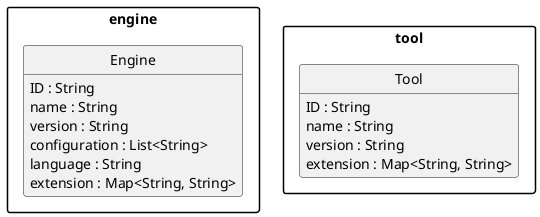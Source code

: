 @startuml

package "engine" {

	class Engine {
	  ID : String
	  name : String
	  version : String
	  configuration : List<String>
	  language : String
	  extension : Map<String, String>
	}

}

package "tool" {

	class Tool {
	  ID : String
	  name : String
	  version : String
	  extension : Map<String, String>
	}
}


hide empty members
hide empty methods
hide circle

skinparam monochrome true
skinparam shadowing false
skinparam packageStyle rect
@enduml
